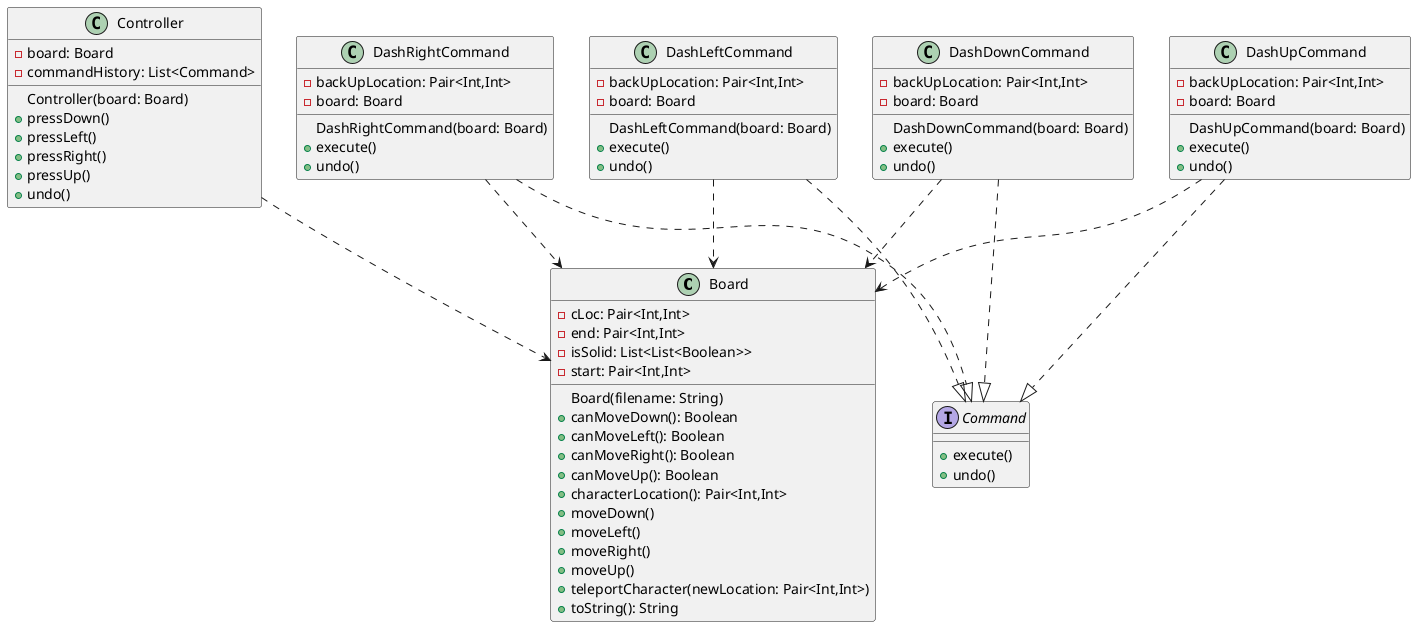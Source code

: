 @startuml
class Board
{
    Board(filename: String)
    - cLoc: Pair<Int,Int>
    - end: Pair<Int,Int>
    - isSolid: List<List<Boolean>>
    - start: Pair<Int,Int>
    + canMoveDown(): Boolean
    + canMoveLeft(): Boolean
    + canMoveRight(): Boolean
    + canMoveUp(): Boolean
    + characterLocation(): Pair<Int,Int>
    + moveDown()
    + moveLeft()
    + moveRight()
    + moveUp()
    + teleportCharacter(newLocation: Pair<Int,Int>)
    + toString(): String
}


class Controller
{
    Controller(board: Board)
    - board: Board
    - commandHistory: List<Command>
    + pressDown()
    + pressLeft()
    + pressRight()
    + pressUp()
    + undo()
}


interface Command
{
    + execute()
    + undo()
}


class DashUpCommand
{
    DashUpCommand(board: Board)
    - backUpLocation: Pair<Int,Int>
    - board: Board
    + execute()
    + undo()
}
DashUpCommand ..|> Command

class DashRightCommand
{
    DashRightCommand(board: Board)
    - backUpLocation: Pair<Int,Int>
    - board: Board
    + execute()
    + undo()
}
DashRightCommand ..|> Command

class DashLeftCommand
{
    DashLeftCommand(board: Board)
    - backUpLocation: Pair<Int,Int>
    - board: Board
    + execute()
    + undo()
}
DashLeftCommand ..|> Command

class DashDownCommand
{
    DashDownCommand(board: Board)
    - backUpLocation: Pair<Int,Int>
    - board: Board
    + execute()
    + undo()
}
DashDownCommand ..|> Command

Controller ..> Board
DashUpCommand ..> Board
DashRightCommand ..> Board
DashLeftCommand ..> Board
DashDownCommand ..> Board
@enduml